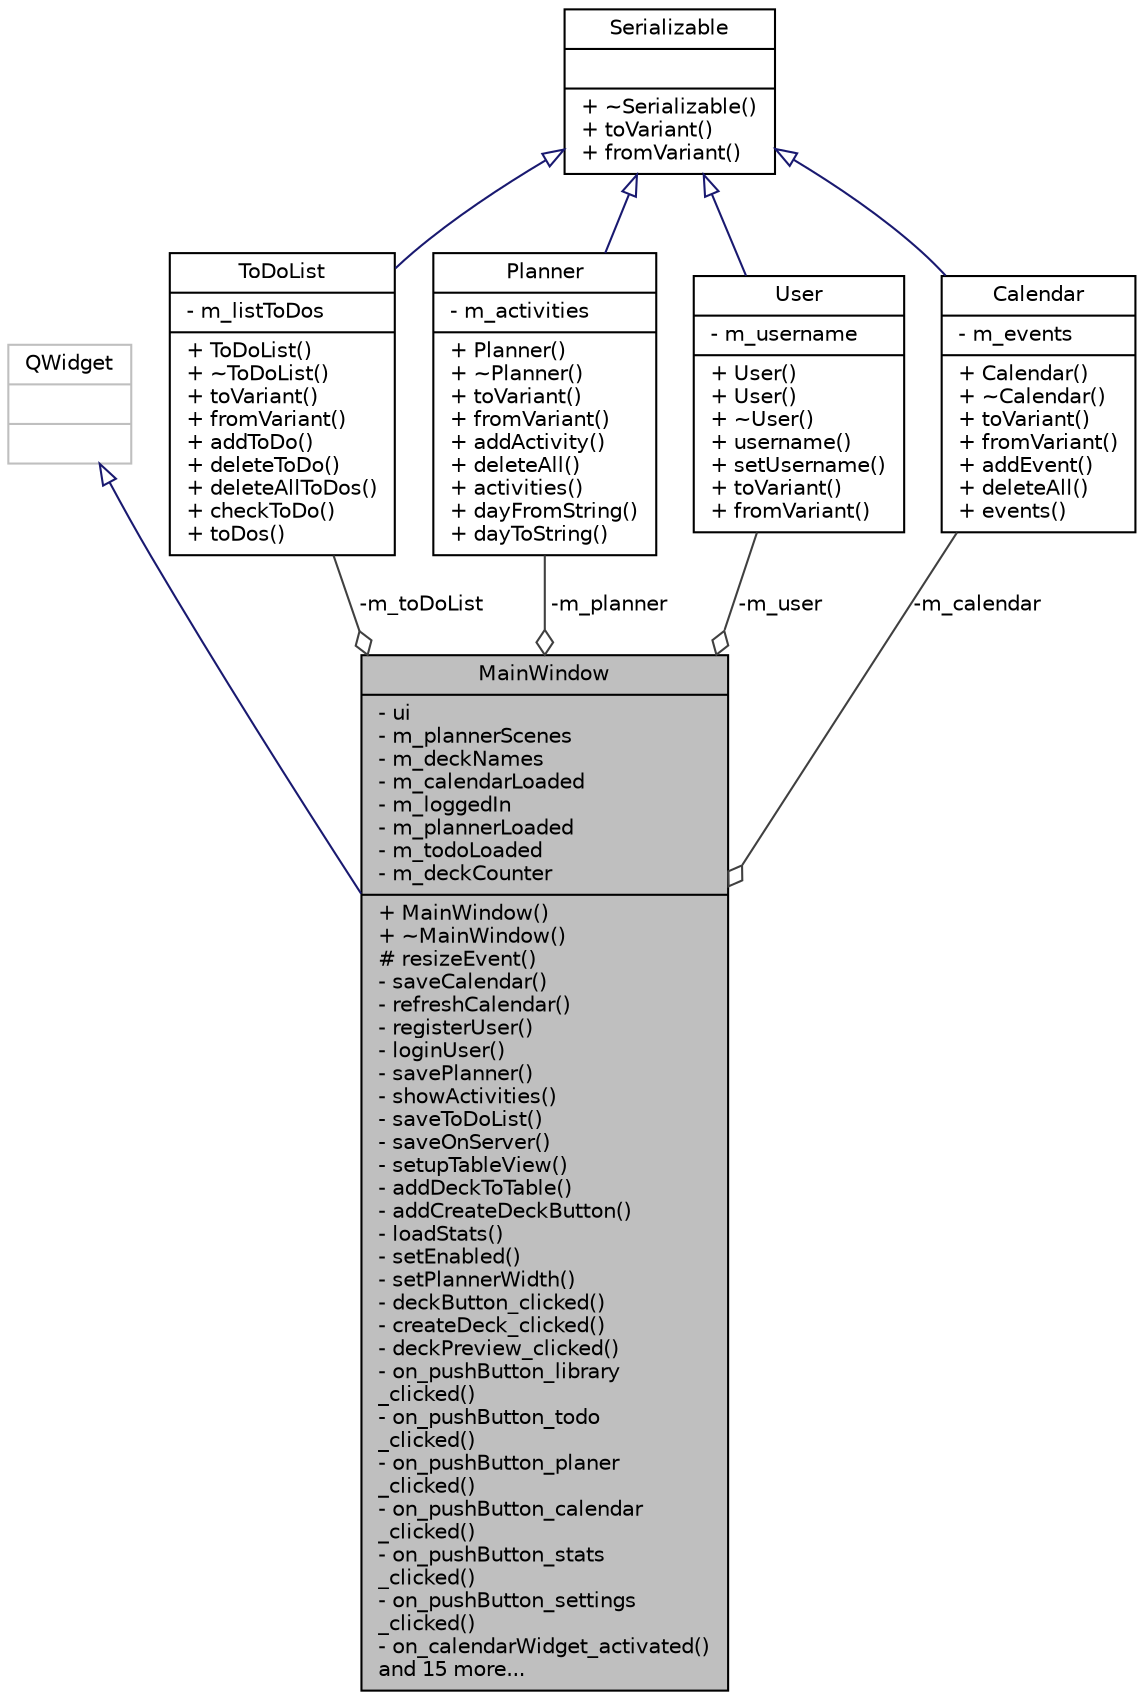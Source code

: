 digraph "MainWindow"
{
 // LATEX_PDF_SIZE
  edge [fontname="Helvetica",fontsize="10",labelfontname="Helvetica",labelfontsize="10"];
  node [fontname="Helvetica",fontsize="10",shape=record];
  Node1 [label="{MainWindow\n|- ui\l- m_plannerScenes\l- m_deckNames\l- m_calendarLoaded\l- m_loggedIn\l- m_plannerLoaded\l- m_todoLoaded\l- m_deckCounter\l|+ MainWindow()\l+ ~MainWindow()\l# resizeEvent()\l- saveCalendar()\l- refreshCalendar()\l- registerUser()\l- loginUser()\l- savePlanner()\l- showActivities()\l- saveToDoList()\l- saveOnServer()\l- setupTableView()\l- addDeckToTable()\l- addCreateDeckButton()\l- loadStats()\l- setEnabled()\l- setPlannerWidth()\l- deckButton_clicked()\l- createDeck_clicked()\l- deckPreview_clicked()\l- on_pushButton_library\l_clicked()\l- on_pushButton_todo\l_clicked()\l- on_pushButton_planer\l_clicked()\l- on_pushButton_calendar\l_clicked()\l- on_pushButton_stats\l_clicked()\l- on_pushButton_settings\l_clicked()\l- on_calendarWidget_activated()\land 15 more...\l}",height=0.2,width=0.4,color="black", fillcolor="grey75", style="filled", fontcolor="black",tooltip=" "];
  Node2 -> Node1 [dir="back",color="midnightblue",fontsize="10",style="solid",arrowtail="onormal",fontname="Helvetica"];
  Node2 [label="{QWidget\n||}",height=0.2,width=0.4,color="grey75", fillcolor="white", style="filled",tooltip=" "];
  Node3 -> Node1 [color="grey25",fontsize="10",style="solid",label=" -m_toDoList" ,arrowhead="odiamond",fontname="Helvetica"];
  Node3 [label="{ToDoList\n|- m_listToDos\l|+ ToDoList()\l+ ~ToDoList()\l+ toVariant()\l+ fromVariant()\l+ addToDo()\l+ deleteToDo()\l+ deleteAllToDos()\l+ checkToDo()\l+ toDos()\l}",height=0.2,width=0.4,color="black", fillcolor="white", style="filled",URL="$classToDoList.html",tooltip=" "];
  Node4 -> Node3 [dir="back",color="midnightblue",fontsize="10",style="solid",arrowtail="onormal",fontname="Helvetica"];
  Node4 [label="{Serializable\n||+ ~Serializable()\l+ toVariant()\l+ fromVariant()\l}",height=0.2,width=0.4,color="black", fillcolor="white", style="filled",URL="$classSerializable.html",tooltip=" "];
  Node5 -> Node1 [color="grey25",fontsize="10",style="solid",label=" -m_planner" ,arrowhead="odiamond",fontname="Helvetica"];
  Node5 [label="{Planner\n|- m_activities\l|+ Planner()\l+ ~Planner()\l+ toVariant()\l+ fromVariant()\l+ addActivity()\l+ deleteAll()\l+ activities()\l+ dayFromString()\l+ dayToString()\l}",height=0.2,width=0.4,color="black", fillcolor="white", style="filled",URL="$classPlanner.html",tooltip=" "];
  Node4 -> Node5 [dir="back",color="midnightblue",fontsize="10",style="solid",arrowtail="onormal",fontname="Helvetica"];
  Node6 -> Node1 [color="grey25",fontsize="10",style="solid",label=" -m_user" ,arrowhead="odiamond",fontname="Helvetica"];
  Node6 [label="{User\n|- m_username\l|+ User()\l+ User()\l+ ~User()\l+ username()\l+ setUsername()\l+ toVariant()\l+ fromVariant()\l}",height=0.2,width=0.4,color="black", fillcolor="white", style="filled",URL="$classUser.html",tooltip=" "];
  Node4 -> Node6 [dir="back",color="midnightblue",fontsize="10",style="solid",arrowtail="onormal",fontname="Helvetica"];
  Node7 -> Node1 [color="grey25",fontsize="10",style="solid",label=" -m_calendar" ,arrowhead="odiamond",fontname="Helvetica"];
  Node7 [label="{Calendar\n|- m_events\l|+ Calendar()\l+ ~Calendar()\l+ toVariant()\l+ fromVariant()\l+ addEvent()\l+ deleteAll()\l+ events()\l}",height=0.2,width=0.4,color="black", fillcolor="white", style="filled",URL="$classCalendar.html",tooltip=" "];
  Node4 -> Node7 [dir="back",color="midnightblue",fontsize="10",style="solid",arrowtail="onormal",fontname="Helvetica"];
}
